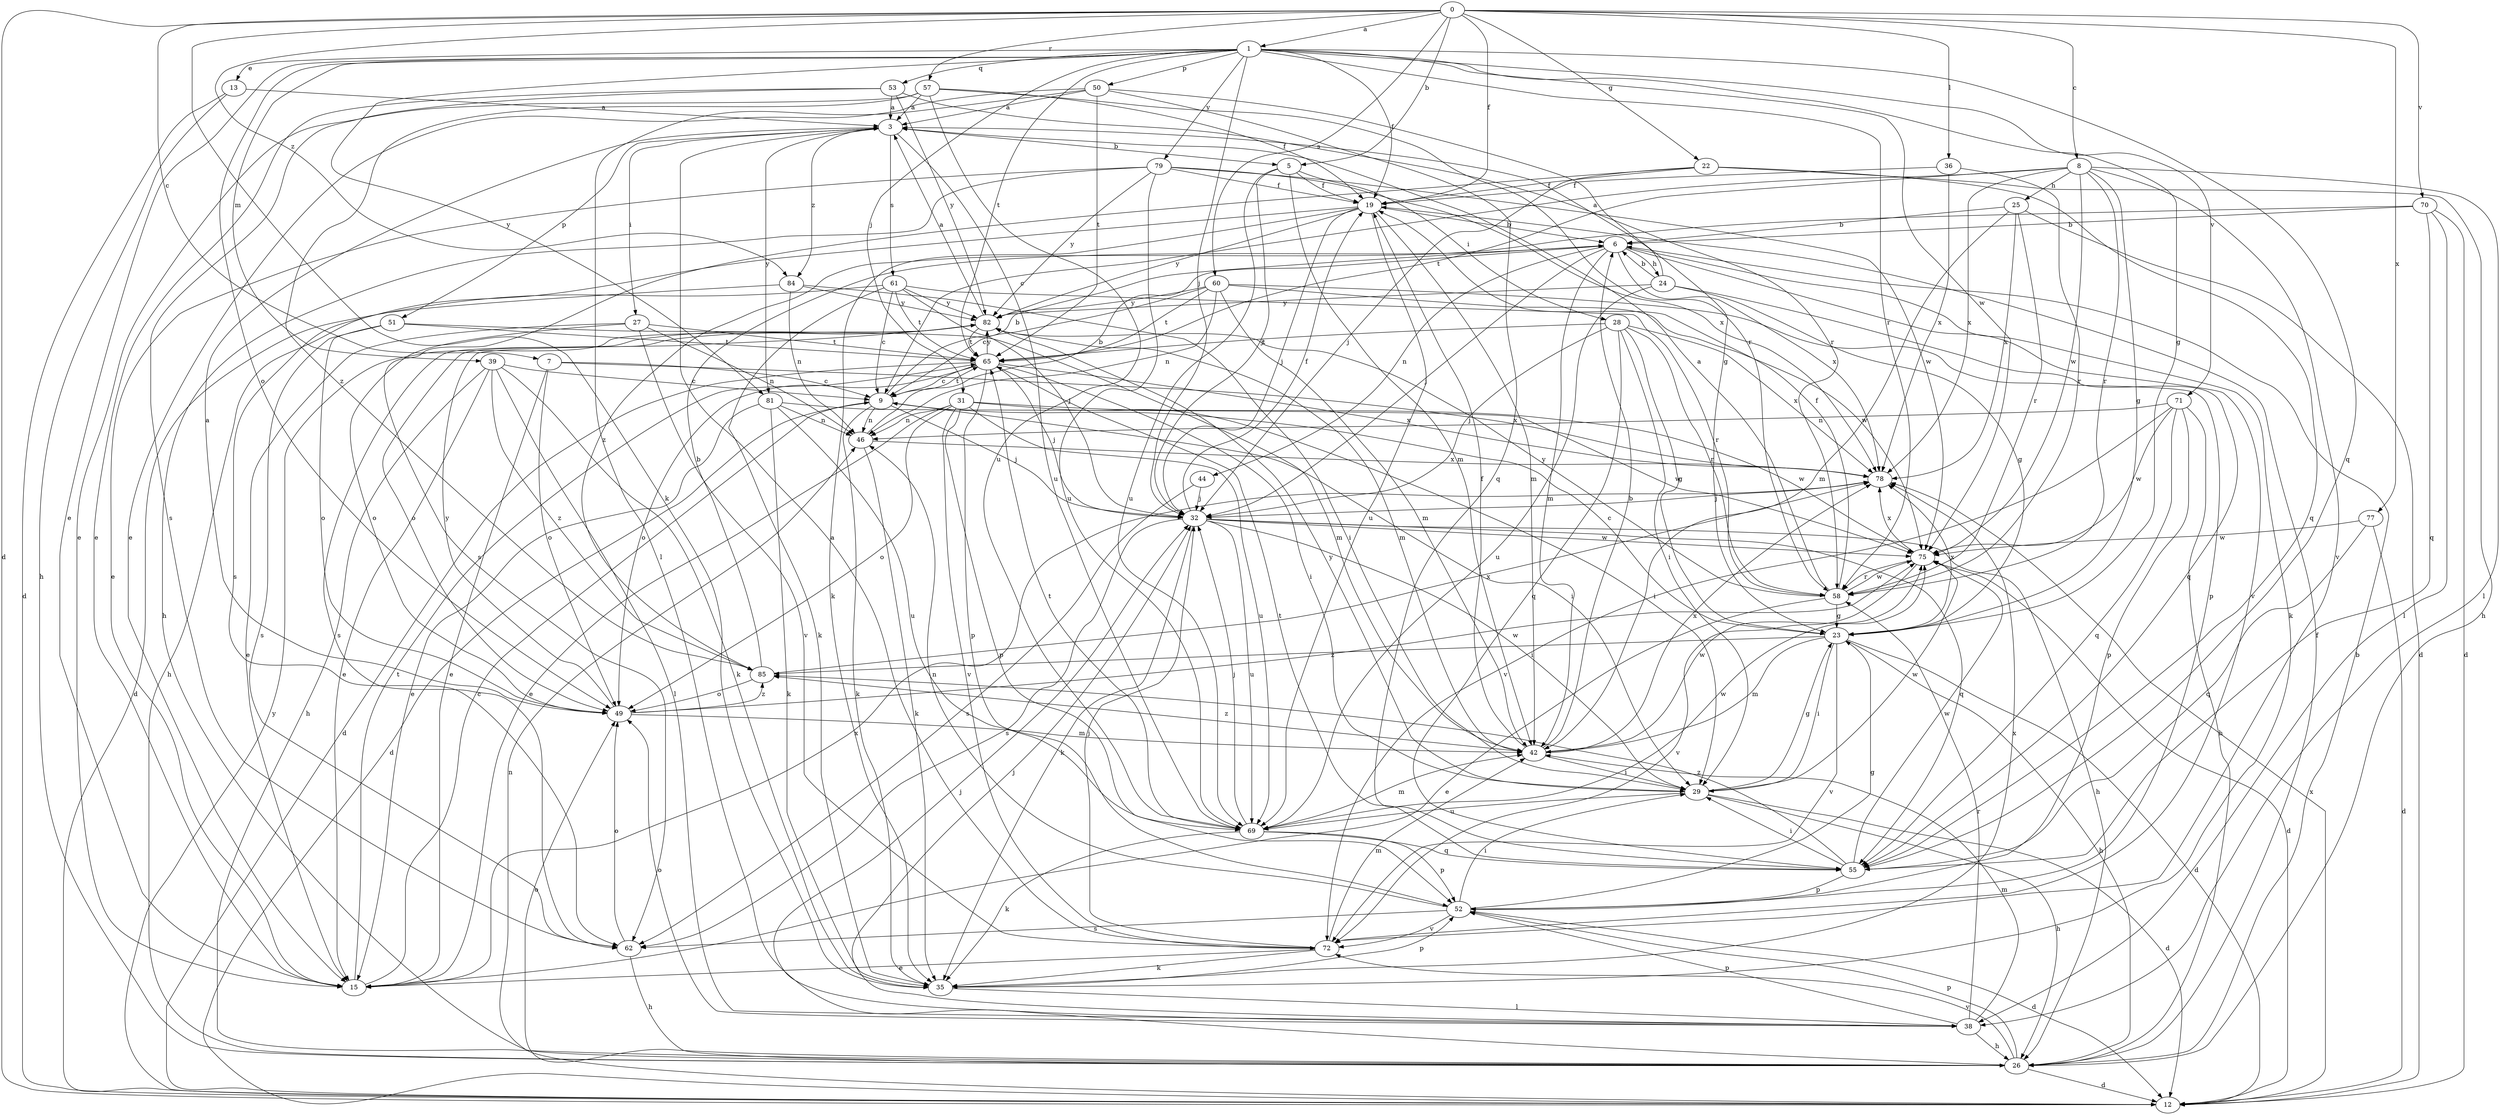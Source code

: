 strict digraph  {
0;
1;
3;
5;
6;
7;
8;
9;
12;
13;
15;
19;
22;
23;
24;
25;
26;
27;
28;
29;
31;
32;
35;
36;
38;
39;
42;
44;
46;
49;
50;
51;
52;
53;
55;
57;
58;
60;
61;
62;
65;
69;
70;
71;
72;
75;
77;
78;
79;
81;
82;
84;
85;
0 -> 1  [label=a];
0 -> 5  [label=b];
0 -> 7  [label=c];
0 -> 8  [label=c];
0 -> 12  [label=d];
0 -> 19  [label=f];
0 -> 22  [label=g];
0 -> 35  [label=k];
0 -> 36  [label=l];
0 -> 57  [label=r];
0 -> 60  [label=s];
0 -> 70  [label=v];
0 -> 77  [label=x];
0 -> 84  [label=z];
1 -> 13  [label=e];
1 -> 15  [label=e];
1 -> 19  [label=f];
1 -> 23  [label=g];
1 -> 31  [label=j];
1 -> 32  [label=j];
1 -> 39  [label=m];
1 -> 49  [label=o];
1 -> 50  [label=p];
1 -> 53  [label=q];
1 -> 55  [label=q];
1 -> 58  [label=r];
1 -> 65  [label=t];
1 -> 71  [label=v];
1 -> 75  [label=w];
1 -> 79  [label=y];
1 -> 81  [label=y];
3 -> 5  [label=b];
3 -> 27  [label=i];
3 -> 51  [label=p];
3 -> 61  [label=s];
3 -> 69  [label=u];
3 -> 81  [label=y];
3 -> 84  [label=z];
5 -> 19  [label=f];
5 -> 28  [label=i];
5 -> 32  [label=j];
5 -> 42  [label=m];
5 -> 69  [label=u];
6 -> 24  [label=h];
6 -> 32  [label=j];
6 -> 35  [label=k];
6 -> 42  [label=m];
6 -> 44  [label=n];
6 -> 72  [label=v];
6 -> 78  [label=x];
7 -> 9  [label=c];
7 -> 15  [label=e];
7 -> 49  [label=o];
7 -> 78  [label=x];
8 -> 9  [label=c];
8 -> 23  [label=g];
8 -> 25  [label=h];
8 -> 38  [label=l];
8 -> 58  [label=r];
8 -> 65  [label=t];
8 -> 72  [label=v];
8 -> 75  [label=w];
8 -> 78  [label=x];
9 -> 6  [label=b];
9 -> 12  [label=d];
9 -> 29  [label=i];
9 -> 32  [label=j];
9 -> 35  [label=k];
9 -> 46  [label=n];
9 -> 65  [label=t];
12 -> 46  [label=n];
12 -> 78  [label=x];
12 -> 82  [label=y];
13 -> 3  [label=a];
13 -> 12  [label=d];
13 -> 26  [label=h];
15 -> 9  [label=c];
15 -> 65  [label=t];
15 -> 78  [label=x];
19 -> 6  [label=b];
19 -> 32  [label=j];
19 -> 35  [label=k];
19 -> 42  [label=m];
19 -> 62  [label=s];
19 -> 69  [label=u];
19 -> 82  [label=y];
22 -> 19  [label=f];
22 -> 26  [label=h];
22 -> 32  [label=j];
22 -> 55  [label=q];
22 -> 62  [label=s];
23 -> 9  [label=c];
23 -> 12  [label=d];
23 -> 26  [label=h];
23 -> 29  [label=i];
23 -> 42  [label=m];
23 -> 72  [label=v];
23 -> 78  [label=x];
23 -> 85  [label=z];
24 -> 3  [label=a];
24 -> 6  [label=b];
24 -> 23  [label=g];
24 -> 55  [label=q];
24 -> 69  [label=u];
24 -> 82  [label=y];
25 -> 6  [label=b];
25 -> 12  [label=d];
25 -> 42  [label=m];
25 -> 58  [label=r];
25 -> 78  [label=x];
26 -> 6  [label=b];
26 -> 12  [label=d];
26 -> 19  [label=f];
26 -> 32  [label=j];
26 -> 49  [label=o];
26 -> 52  [label=p];
26 -> 72  [label=v];
27 -> 15  [label=e];
27 -> 46  [label=n];
27 -> 49  [label=o];
27 -> 65  [label=t];
27 -> 72  [label=v];
28 -> 23  [label=g];
28 -> 29  [label=i];
28 -> 32  [label=j];
28 -> 55  [label=q];
28 -> 58  [label=r];
28 -> 65  [label=t];
28 -> 78  [label=x];
29 -> 12  [label=d];
29 -> 23  [label=g];
29 -> 26  [label=h];
29 -> 69  [label=u];
29 -> 75  [label=w];
29 -> 82  [label=y];
31 -> 15  [label=e];
31 -> 29  [label=i];
31 -> 46  [label=n];
31 -> 49  [label=o];
31 -> 52  [label=p];
31 -> 69  [label=u];
31 -> 72  [label=v];
31 -> 75  [label=w];
32 -> 19  [label=f];
32 -> 26  [label=h];
32 -> 29  [label=i];
32 -> 35  [label=k];
32 -> 55  [label=q];
32 -> 62  [label=s];
32 -> 69  [label=u];
32 -> 75  [label=w];
35 -> 38  [label=l];
35 -> 52  [label=p];
35 -> 78  [label=x];
36 -> 19  [label=f];
36 -> 58  [label=r];
36 -> 78  [label=x];
38 -> 26  [label=h];
38 -> 32  [label=j];
38 -> 42  [label=m];
38 -> 49  [label=o];
38 -> 52  [label=p];
38 -> 58  [label=r];
39 -> 9  [label=c];
39 -> 15  [label=e];
39 -> 26  [label=h];
39 -> 35  [label=k];
39 -> 38  [label=l];
39 -> 85  [label=z];
42 -> 6  [label=b];
42 -> 19  [label=f];
42 -> 29  [label=i];
42 -> 75  [label=w];
42 -> 78  [label=x];
42 -> 85  [label=z];
44 -> 32  [label=j];
44 -> 62  [label=s];
46 -> 6  [label=b];
46 -> 35  [label=k];
46 -> 78  [label=x];
49 -> 3  [label=a];
49 -> 42  [label=m];
49 -> 75  [label=w];
49 -> 82  [label=y];
49 -> 85  [label=z];
50 -> 3  [label=a];
50 -> 15  [label=e];
50 -> 23  [label=g];
50 -> 38  [label=l];
50 -> 55  [label=q];
50 -> 65  [label=t];
51 -> 42  [label=m];
51 -> 49  [label=o];
51 -> 62  [label=s];
51 -> 65  [label=t];
52 -> 12  [label=d];
52 -> 23  [label=g];
52 -> 29  [label=i];
52 -> 46  [label=n];
52 -> 62  [label=s];
52 -> 72  [label=v];
53 -> 3  [label=a];
53 -> 15  [label=e];
53 -> 58  [label=r];
53 -> 62  [label=s];
53 -> 82  [label=y];
55 -> 29  [label=i];
55 -> 52  [label=p];
55 -> 65  [label=t];
55 -> 75  [label=w];
55 -> 85  [label=z];
57 -> 3  [label=a];
57 -> 15  [label=e];
57 -> 19  [label=f];
57 -> 58  [label=r];
57 -> 69  [label=u];
57 -> 85  [label=z];
58 -> 3  [label=a];
58 -> 15  [label=e];
58 -> 19  [label=f];
58 -> 23  [label=g];
58 -> 75  [label=w];
58 -> 82  [label=y];
60 -> 9  [label=c];
60 -> 42  [label=m];
60 -> 46  [label=n];
60 -> 52  [label=p];
60 -> 65  [label=t];
60 -> 75  [label=w];
60 -> 82  [label=y];
61 -> 9  [label=c];
61 -> 12  [label=d];
61 -> 32  [label=j];
61 -> 35  [label=k];
61 -> 58  [label=r];
61 -> 65  [label=t];
61 -> 82  [label=y];
62 -> 26  [label=h];
62 -> 49  [label=o];
65 -> 9  [label=c];
65 -> 12  [label=d];
65 -> 29  [label=i];
65 -> 32  [label=j];
65 -> 49  [label=o];
65 -> 52  [label=p];
65 -> 78  [label=x];
65 -> 82  [label=y];
69 -> 32  [label=j];
69 -> 35  [label=k];
69 -> 42  [label=m];
69 -> 52  [label=p];
69 -> 55  [label=q];
69 -> 65  [label=t];
69 -> 75  [label=w];
70 -> 6  [label=b];
70 -> 12  [label=d];
70 -> 38  [label=l];
70 -> 55  [label=q];
70 -> 85  [label=z];
71 -> 26  [label=h];
71 -> 46  [label=n];
71 -> 52  [label=p];
71 -> 55  [label=q];
71 -> 72  [label=v];
71 -> 75  [label=w];
72 -> 3  [label=a];
72 -> 15  [label=e];
72 -> 32  [label=j];
72 -> 35  [label=k];
72 -> 42  [label=m];
75 -> 12  [label=d];
75 -> 58  [label=r];
75 -> 72  [label=v];
75 -> 78  [label=x];
77 -> 12  [label=d];
77 -> 55  [label=q];
77 -> 75  [label=w];
78 -> 32  [label=j];
79 -> 15  [label=e];
79 -> 19  [label=f];
79 -> 26  [label=h];
79 -> 69  [label=u];
79 -> 75  [label=w];
79 -> 78  [label=x];
79 -> 82  [label=y];
81 -> 15  [label=e];
81 -> 35  [label=k];
81 -> 46  [label=n];
81 -> 69  [label=u];
81 -> 75  [label=w];
82 -> 3  [label=a];
82 -> 42  [label=m];
82 -> 49  [label=o];
82 -> 62  [label=s];
82 -> 65  [label=t];
84 -> 26  [label=h];
84 -> 29  [label=i];
84 -> 46  [label=n];
84 -> 82  [label=y];
85 -> 6  [label=b];
85 -> 49  [label=o];
85 -> 78  [label=x];
}
